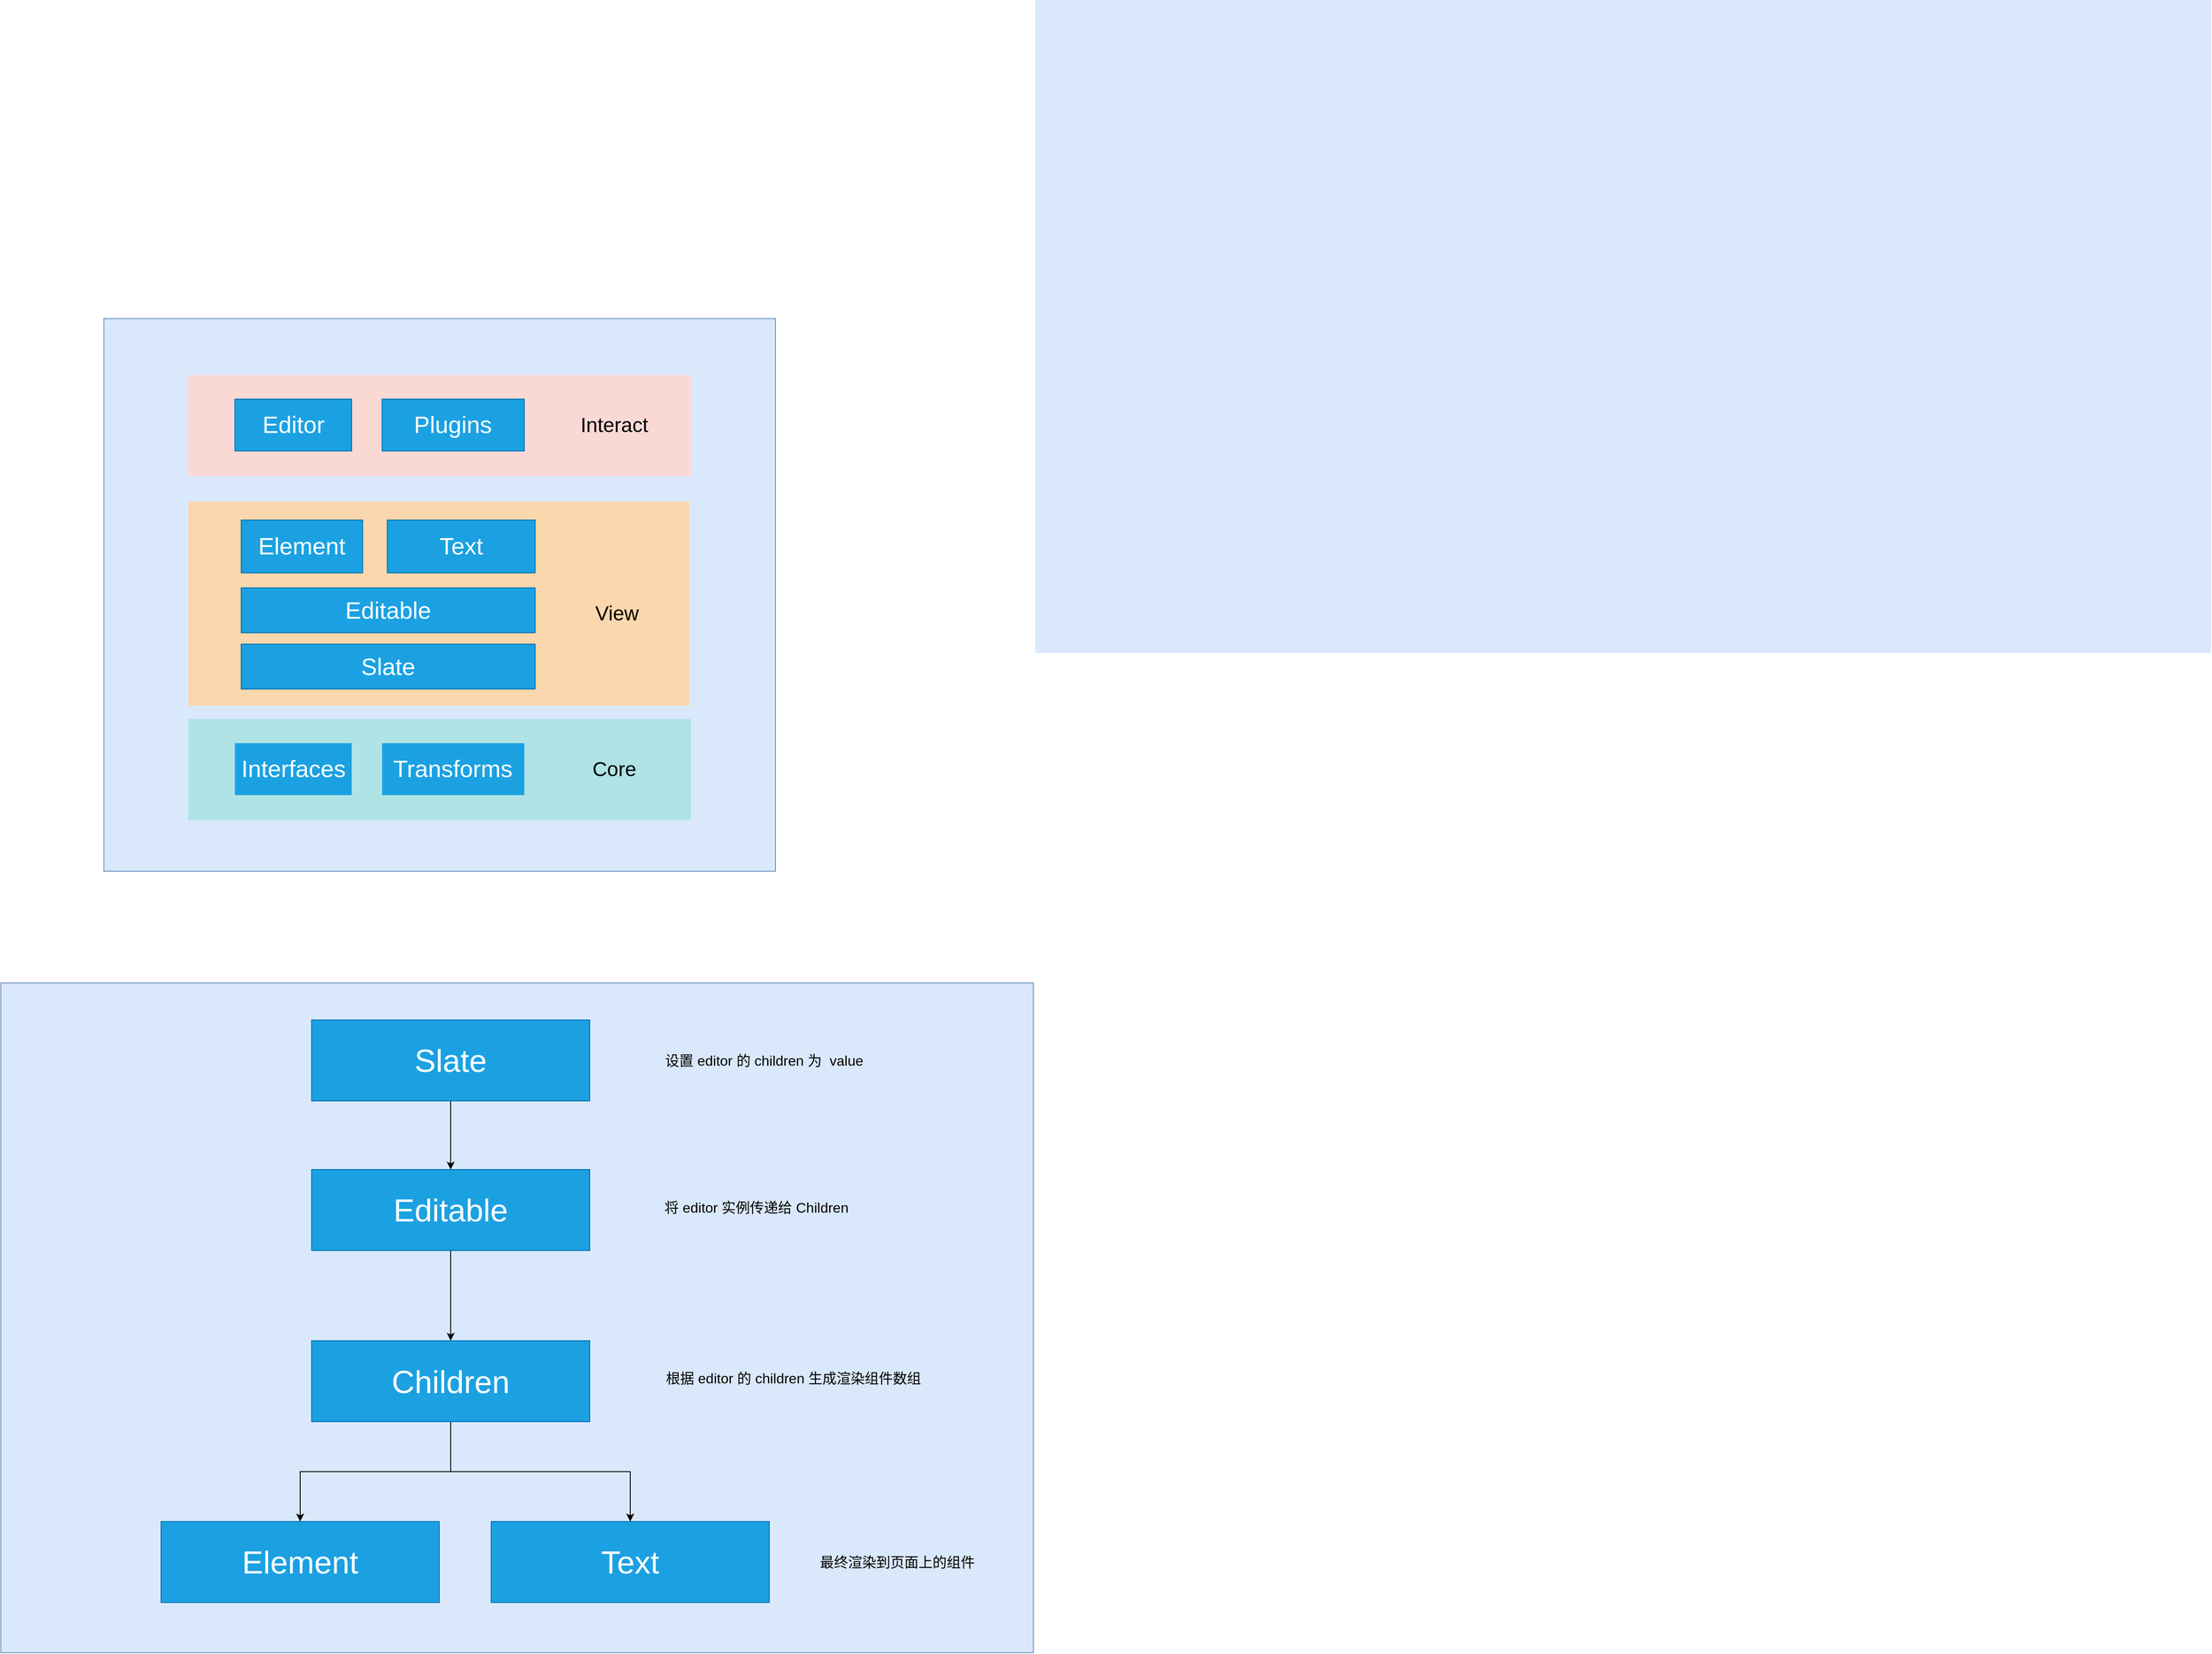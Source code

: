 <mxfile version="14.0.1" type="github">
  <diagram id="vV88IOH-yytLftiay6Gs" name="Page-1">
    <mxGraphModel dx="1886" dy="1227" grid="0" gridSize="10" guides="1" tooltips="1" connect="1" arrows="1" fold="1" page="0" pageScale="1" pageWidth="827" pageHeight="1169" math="0" shadow="0">
      <root>
        <mxCell id="0" />
        <mxCell id="1" parent="0" />
        <mxCell id="VkY5Yw9iRTA2BQsGrsBn-17" value="" style="whiteSpace=wrap;html=1;fontSize=23;fillColor=#dae8fc;strokeColor=#6c8ebf;" vertex="1" parent="1">
          <mxGeometry x="27" y="755" width="1173" height="761" as="geometry" />
        </mxCell>
        <mxCell id="V3n1BV0_hNBXlYeHx-KR-20" value="" style="whiteSpace=wrap;html=1;fontSize=23;fillColor=#dae8fc;strokeColor=#6c8ebf;" parent="1" vertex="1">
          <mxGeometry x="144" width="763" height="628" as="geometry" />
        </mxCell>
        <mxCell id="V3n1BV0_hNBXlYeHx-KR-6" value="" style="whiteSpace=wrap;html=1;dashed=1;fillColor=#fad7ac;strokeColor=none;" parent="1" vertex="1">
          <mxGeometry x="240" y="208" width="569" height="232" as="geometry" />
        </mxCell>
        <mxCell id="V3n1BV0_hNBXlYeHx-KR-7" value="View" style="text;html=1;strokeColor=none;fillColor=none;align=center;verticalAlign=middle;whiteSpace=wrap;fontSize=23;" parent="1" vertex="1">
          <mxGeometry x="634" y="316" width="185.5" height="38" as="geometry" />
        </mxCell>
        <mxCell id="V3n1BV0_hNBXlYeHx-KR-8" value="Element" style="text;html=1;strokeColor=#006EAF;fillColor=#1ba1e2;align=center;verticalAlign=middle;whiteSpace=wrap;fontSize=27;fontColor=#ffffff;" parent="1" vertex="1">
          <mxGeometry x="300" y="229" width="138" height="60" as="geometry" />
        </mxCell>
        <mxCell id="V3n1BV0_hNBXlYeHx-KR-9" value="Text" style="text;html=1;strokeColor=#006EAF;fillColor=#1ba1e2;align=center;verticalAlign=middle;whiteSpace=wrap;fontSize=27;fontColor=#ffffff;" parent="1" vertex="1">
          <mxGeometry x="466" y="229" width="168" height="60" as="geometry" />
        </mxCell>
        <mxCell id="V3n1BV0_hNBXlYeHx-KR-10" value="Slate" style="text;html=1;strokeColor=#006EAF;fillColor=#1ba1e2;align=center;verticalAlign=middle;whiteSpace=wrap;fontSize=27;fontColor=#ffffff;" parent="1" vertex="1">
          <mxGeometry x="300" y="370" width="334" height="51" as="geometry" />
        </mxCell>
        <mxCell id="V3n1BV0_hNBXlYeHx-KR-11" value="" style="group;dashed=1;container=0;fillColor=#b0e3e6;" parent="1" vertex="1" connectable="0">
          <mxGeometry x="240" y="455" width="571" height="115" as="geometry">
            <mxRectangle x="240" y="455" width="50" height="44" as="alternateBounds" />
          </mxGeometry>
        </mxCell>
        <mxCell id="V3n1BV0_hNBXlYeHx-KR-13" value="Editable" style="text;html=1;strokeColor=#006EAF;fillColor=#1ba1e2;align=center;verticalAlign=middle;whiteSpace=wrap;fontSize=27;fontColor=#ffffff;" parent="1" vertex="1">
          <mxGeometry x="300" y="306" width="334" height="51" as="geometry" />
        </mxCell>
        <mxCell id="V3n1BV0_hNBXlYeHx-KR-15" value="" style="group;dashed=1;container=0;fillColor=#fad9d5;" parent="1" vertex="1" connectable="0">
          <mxGeometry x="240" y="64" width="571" height="115" as="geometry" />
        </mxCell>
        <mxCell id="V3n1BV0_hNBXlYeHx-KR-2" value="Core" style="text;html=1;strokeColor=none;fillColor=none;align=center;verticalAlign=middle;whiteSpace=wrap;fontSize=23;" parent="1" vertex="1">
          <mxGeometry x="635.003" y="493.823" width="178.317" height="37.35" as="geometry" />
        </mxCell>
        <mxCell id="V3n1BV0_hNBXlYeHx-KR-3" value="Interfaces" style="text;html=1;fillColor=#1ba1e2;align=center;verticalAlign=middle;whiteSpace=wrap;fontSize=27;fontColor=#ffffff;" parent="1" vertex="1">
          <mxGeometry x="292.87" y="482.521" width="132.657" height="58.974" as="geometry" />
        </mxCell>
        <mxCell id="V3n1BV0_hNBXlYeHx-KR-4" value="Transforms" style="text;html=1;fillColor=#1ba1e2;align=center;verticalAlign=middle;whiteSpace=wrap;fontSize=27;fontColor=#ffffff;" parent="1" vertex="1">
          <mxGeometry x="460.133" y="482.521" width="161.495" height="58.974" as="geometry" />
        </mxCell>
        <mxCell id="V3n1BV0_hNBXlYeHx-KR-17" value="Interact" style="text;html=1;strokeColor=none;fillColor=none;align=center;verticalAlign=middle;whiteSpace=wrap;fontSize=23;" parent="1" vertex="1">
          <mxGeometry x="635.003" y="102.823" width="178.317" height="37.35" as="geometry" />
        </mxCell>
        <mxCell id="V3n1BV0_hNBXlYeHx-KR-18" value="Editor" style="text;html=1;strokeColor=#006EAF;fillColor=#1ba1e2;align=center;verticalAlign=middle;whiteSpace=wrap;fontSize=27;fontColor=#ffffff;" parent="1" vertex="1">
          <mxGeometry x="292.87" y="91.521" width="132.657" height="58.974" as="geometry" />
        </mxCell>
        <mxCell id="V3n1BV0_hNBXlYeHx-KR-19" value="Plugins" style="text;html=1;strokeColor=#006EAF;fillColor=#1ba1e2;align=center;verticalAlign=middle;whiteSpace=wrap;fontSize=27;fontColor=#ffffff;" parent="1" vertex="1">
          <mxGeometry x="460.133" y="91.521" width="161.495" height="58.974" as="geometry" />
        </mxCell>
        <mxCell id="VkY5Yw9iRTA2BQsGrsBn-7" value="" style="edgeStyle=orthogonalEdgeStyle;rounded=0;orthogonalLoop=1;jettySize=auto;html=1;fontSize=36;fontColor=#FFFFFF;" edge="1" parent="1" source="VkY5Yw9iRTA2BQsGrsBn-1" target="VkY5Yw9iRTA2BQsGrsBn-2">
          <mxGeometry relative="1" as="geometry" />
        </mxCell>
        <mxCell id="VkY5Yw9iRTA2BQsGrsBn-1" value="Slate" style="text;html=1;strokeColor=#006EAF;fillColor=#1ba1e2;align=center;verticalAlign=middle;whiteSpace=wrap;rounded=0;fontSize=36;fontColor=#ffffff;" vertex="1" parent="1">
          <mxGeometry x="380" y="797" width="316" height="92" as="geometry" />
        </mxCell>
        <mxCell id="VkY5Yw9iRTA2BQsGrsBn-12" value="" style="edgeStyle=orthogonalEdgeStyle;rounded=0;orthogonalLoop=1;jettySize=auto;html=1;fontSize=16;fontColor=#000000;" edge="1" parent="1" source="VkY5Yw9iRTA2BQsGrsBn-2" target="VkY5Yw9iRTA2BQsGrsBn-3">
          <mxGeometry relative="1" as="geometry" />
        </mxCell>
        <mxCell id="VkY5Yw9iRTA2BQsGrsBn-2" value="Editable" style="text;html=1;strokeColor=#006EAF;fillColor=#1ba1e2;align=center;verticalAlign=middle;whiteSpace=wrap;rounded=0;fontSize=36;fontColor=#ffffff;" vertex="1" parent="1">
          <mxGeometry x="380" y="967" width="316" height="92" as="geometry" />
        </mxCell>
        <mxCell id="VkY5Yw9iRTA2BQsGrsBn-14" value="" style="edgeStyle=orthogonalEdgeStyle;rounded=0;orthogonalLoop=1;jettySize=auto;html=1;fontSize=16;fontColor=#000000;" edge="1" parent="1" source="VkY5Yw9iRTA2BQsGrsBn-3" target="VkY5Yw9iRTA2BQsGrsBn-4">
          <mxGeometry relative="1" as="geometry" />
        </mxCell>
        <mxCell id="VkY5Yw9iRTA2BQsGrsBn-15" style="edgeStyle=orthogonalEdgeStyle;rounded=0;orthogonalLoop=1;jettySize=auto;html=1;fontSize=16;fontColor=#000000;" edge="1" parent="1" source="VkY5Yw9iRTA2BQsGrsBn-3" target="VkY5Yw9iRTA2BQsGrsBn-5">
          <mxGeometry relative="1" as="geometry" />
        </mxCell>
        <mxCell id="VkY5Yw9iRTA2BQsGrsBn-3" value="Children" style="text;html=1;strokeColor=#006EAF;fillColor=#1ba1e2;align=center;verticalAlign=middle;whiteSpace=wrap;rounded=0;fontSize=36;fontColor=#ffffff;" vertex="1" parent="1">
          <mxGeometry x="380" y="1161.5" width="316" height="92" as="geometry" />
        </mxCell>
        <mxCell id="VkY5Yw9iRTA2BQsGrsBn-4" value="Element" style="text;html=1;strokeColor=#006EAF;fillColor=#1ba1e2;align=center;verticalAlign=middle;whiteSpace=wrap;rounded=0;fontSize=36;fontColor=#ffffff;" vertex="1" parent="1">
          <mxGeometry x="209" y="1367" width="316" height="92" as="geometry" />
        </mxCell>
        <mxCell id="VkY5Yw9iRTA2BQsGrsBn-5" value="Text" style="text;html=1;strokeColor=#006EAF;fillColor=#1ba1e2;align=center;verticalAlign=middle;whiteSpace=wrap;rounded=0;fontSize=36;fontColor=#ffffff;" vertex="1" parent="1">
          <mxGeometry x="584" y="1367" width="316" height="92" as="geometry" />
        </mxCell>
        <mxCell id="VkY5Yw9iRTA2BQsGrsBn-8" value="设置 editor 的 children 为&amp;nbsp; value&amp;nbsp;" style="text;html=1;strokeColor=none;fillColor=none;align=center;verticalAlign=middle;whiteSpace=wrap;rounded=0;fontSize=16;" vertex="1" parent="1">
          <mxGeometry x="776" y="793.5" width="241" height="99" as="geometry" />
        </mxCell>
        <mxCell id="VkY5Yw9iRTA2BQsGrsBn-9" value="将 editor 实例传递给 Children" style="text;html=1;strokeColor=none;fillColor=none;align=center;verticalAlign=middle;whiteSpace=wrap;rounded=0;fontSize=16;" vertex="1" parent="1">
          <mxGeometry x="765" y="960" width="241" height="99" as="geometry" />
        </mxCell>
        <mxCell id="VkY5Yw9iRTA2BQsGrsBn-10" value="根据 editor 的 children 生成渲染组件数组" style="text;html=1;strokeColor=none;fillColor=none;align=center;verticalAlign=middle;whiteSpace=wrap;rounded=0;fontSize=16;" vertex="1" parent="1">
          <mxGeometry x="776" y="1154.5" width="303" height="99" as="geometry" />
        </mxCell>
        <mxCell id="VkY5Yw9iRTA2BQsGrsBn-16" value="最终渲染到页面上的组件" style="text;html=1;strokeColor=none;fillColor=none;align=center;verticalAlign=middle;whiteSpace=wrap;rounded=0;fontSize=16;" vertex="1" parent="1">
          <mxGeometry x="925" y="1363.5" width="241" height="99" as="geometry" />
        </mxCell>
        <mxCell id="VkY5Yw9iRTA2BQsGrsBn-18" value="" style="whiteSpace=wrap;html=1;fontSize=23;fillColor=#dae8fc;strokeColor=none;" vertex="1" parent="1">
          <mxGeometry x="1202" y="-362" width="1336" height="742" as="geometry" />
        </mxCell>
        <mxCell id="VkY5Yw9iRTA2BQsGrsBn-19" value="" style="shape=image;verticalLabelPosition=bottom;labelBackgroundColor=#66FFFF;verticalAlign=top;aspect=fixed;imageAspect=0;image=https://raw.githubusercontent.com/ianstormtaylor/slate/master/docs/images/banner.png;" vertex="1" parent="1">
          <mxGeometry x="1441" y="-152" width="847.5" height="211.88" as="geometry" />
        </mxCell>
      </root>
    </mxGraphModel>
  </diagram>
</mxfile>
